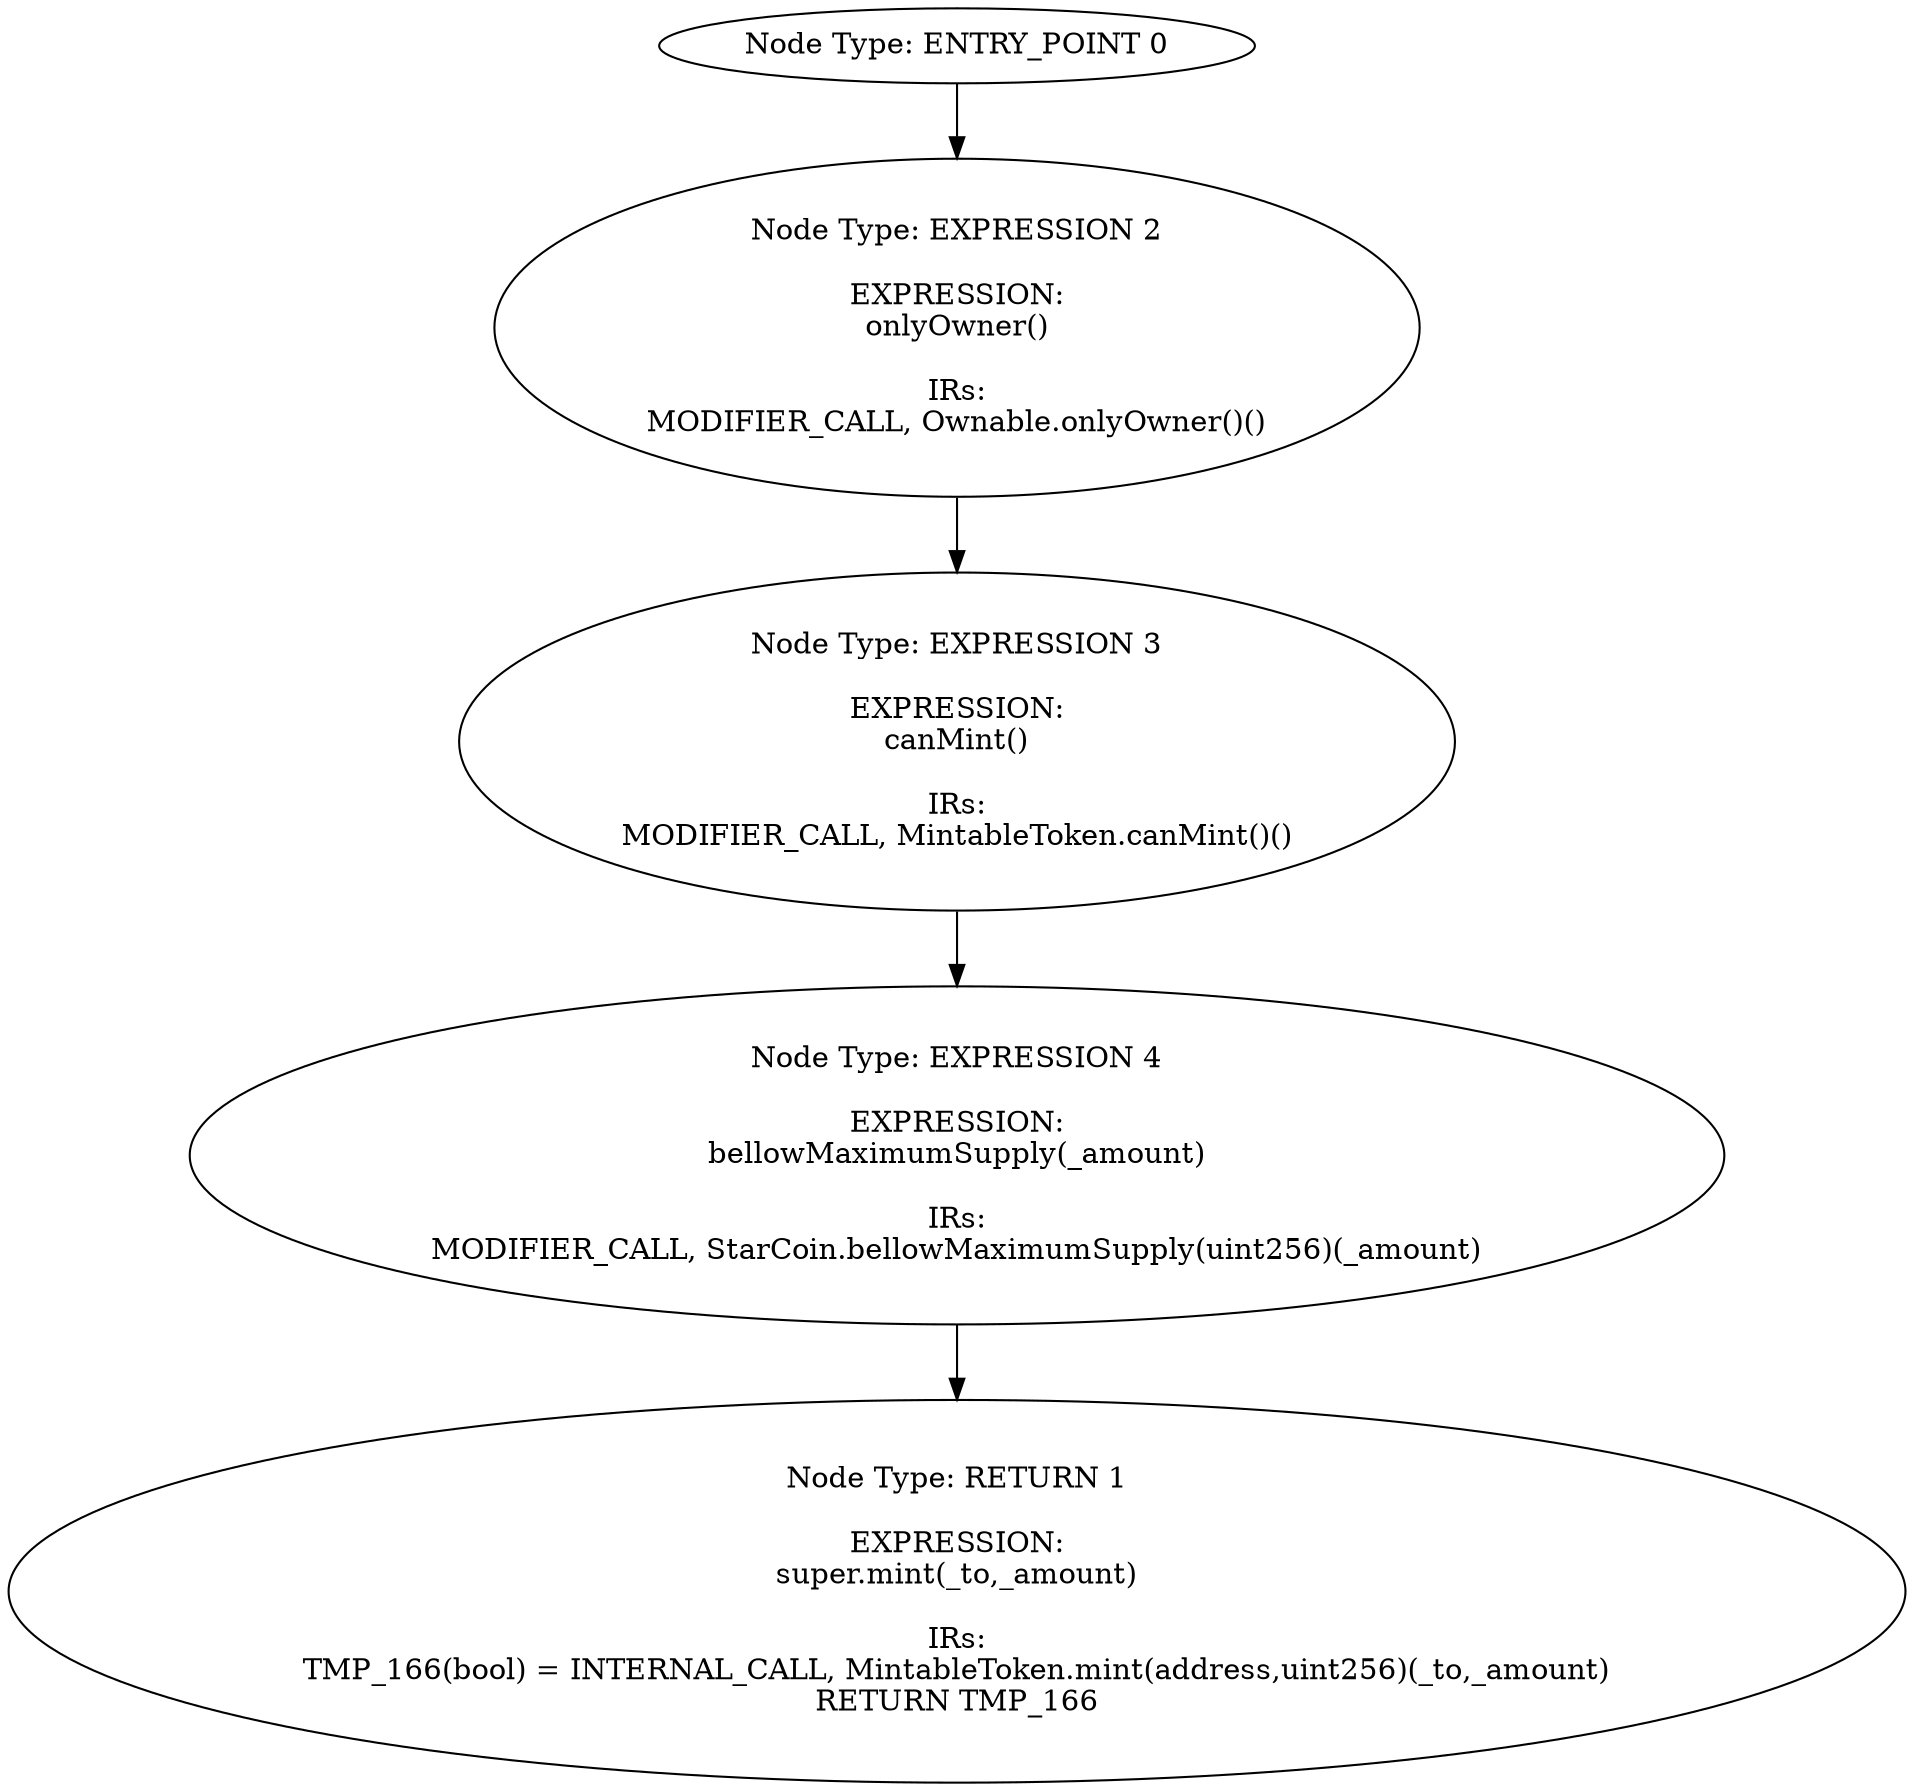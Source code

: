 digraph{
0[label="Node Type: ENTRY_POINT 0
"];
0->2;
1[label="Node Type: RETURN 1

EXPRESSION:
super.mint(_to,_amount)

IRs:
TMP_166(bool) = INTERNAL_CALL, MintableToken.mint(address,uint256)(_to,_amount)
RETURN TMP_166"];
2[label="Node Type: EXPRESSION 2

EXPRESSION:
onlyOwner()

IRs:
MODIFIER_CALL, Ownable.onlyOwner()()"];
2->3;
3[label="Node Type: EXPRESSION 3

EXPRESSION:
canMint()

IRs:
MODIFIER_CALL, MintableToken.canMint()()"];
3->4;
4[label="Node Type: EXPRESSION 4

EXPRESSION:
bellowMaximumSupply(_amount)

IRs:
MODIFIER_CALL, StarCoin.bellowMaximumSupply(uint256)(_amount)"];
4->1;
}
